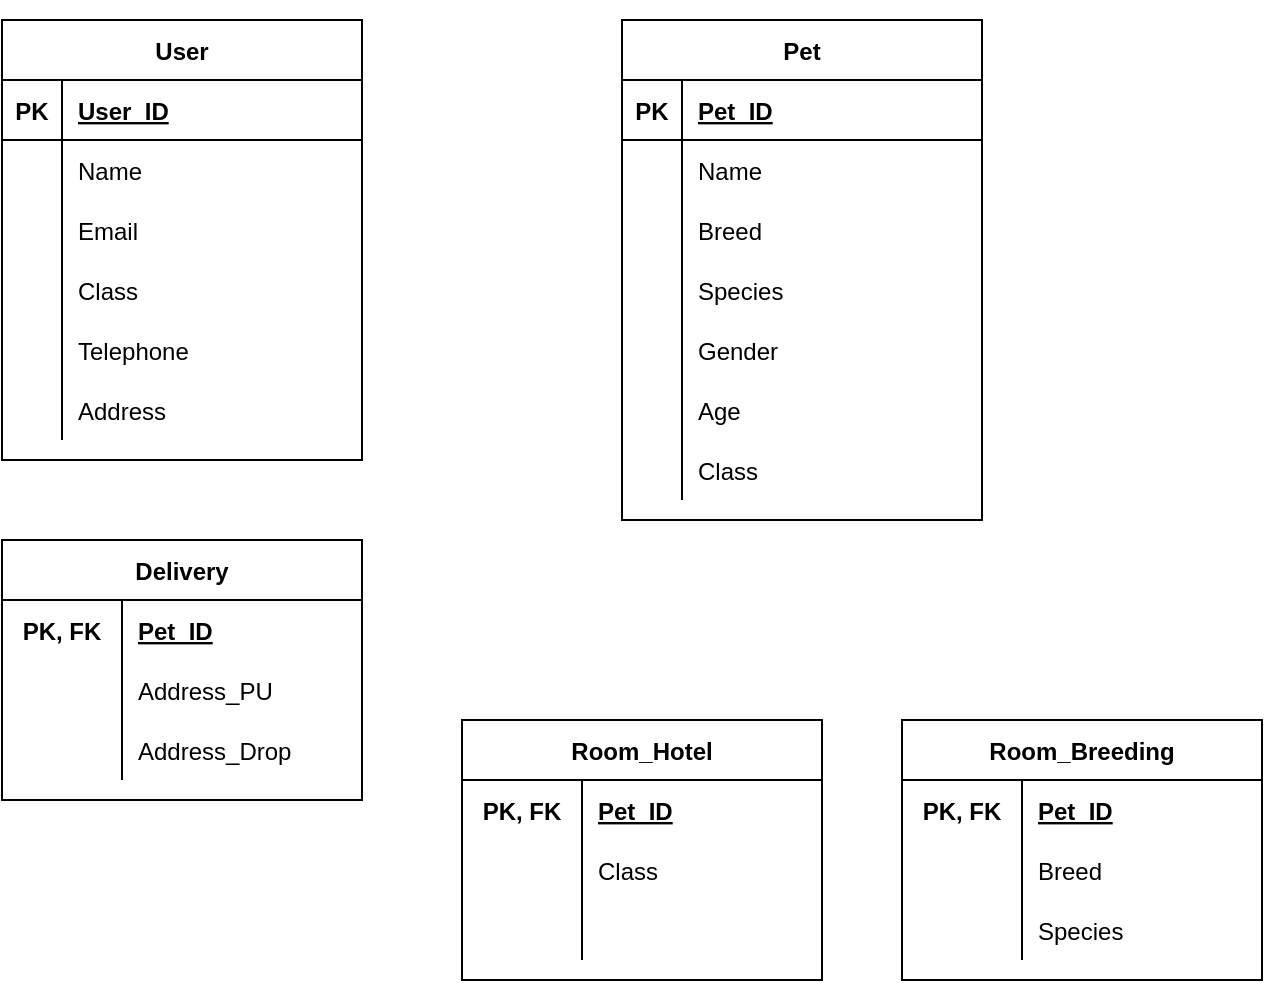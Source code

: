 <mxfile version="15.6.8" type="github">
  <diagram id="2J634cxyii3OIA9NPOQA" name="Page-1">
    <mxGraphModel dx="1022" dy="468" grid="1" gridSize="10" guides="1" tooltips="1" connect="1" arrows="1" fold="1" page="1" pageScale="1" pageWidth="850" pageHeight="1100" math="0" shadow="0">
      <root>
        <mxCell id="0" />
        <mxCell id="1" parent="0" />
        <mxCell id="Y-wysNFGWq9ybCaBHq09-16" value="" style="group" vertex="1" connectable="0" parent="1">
          <mxGeometry x="100" y="60" width="180" height="230" as="geometry" />
        </mxCell>
        <mxCell id="Y-wysNFGWq9ybCaBHq09-14" value="" style="shape=partialRectangle;connectable=0;fillColor=none;top=0;left=0;bottom=0;right=0;editable=1;overflow=hidden;" vertex="1" parent="Y-wysNFGWq9ybCaBHq09-16">
          <mxGeometry y="175" width="30" height="35" as="geometry">
            <mxRectangle width="30" height="30" as="alternateBounds" />
          </mxGeometry>
        </mxCell>
        <mxCell id="Y-wysNFGWq9ybCaBHq09-34" value="" style="shape=partialRectangle;connectable=0;fillColor=none;top=0;left=0;bottom=0;right=0;align=left;spacingLeft=6;overflow=hidden;" vertex="1" parent="Y-wysNFGWq9ybCaBHq09-16">
          <mxGeometry x="30" y="150" width="150" height="30" as="geometry">
            <mxRectangle width="150" height="30" as="alternateBounds" />
          </mxGeometry>
        </mxCell>
        <mxCell id="Y-wysNFGWq9ybCaBHq09-35" value="User" style="shape=table;startSize=30;container=1;collapsible=1;childLayout=tableLayout;fixedRows=1;rowLines=0;fontStyle=1;align=center;resizeLast=1;" vertex="1" parent="Y-wysNFGWq9ybCaBHq09-16">
          <mxGeometry x="-30" y="10" width="180" height="220" as="geometry" />
        </mxCell>
        <mxCell id="Y-wysNFGWq9ybCaBHq09-36" value="" style="shape=partialRectangle;collapsible=0;dropTarget=0;pointerEvents=0;fillColor=none;top=0;left=0;bottom=1;right=0;points=[[0,0.5],[1,0.5]];portConstraint=eastwest;" vertex="1" parent="Y-wysNFGWq9ybCaBHq09-35">
          <mxGeometry y="30" width="180" height="30" as="geometry" />
        </mxCell>
        <mxCell id="Y-wysNFGWq9ybCaBHq09-37" value="PK" style="shape=partialRectangle;connectable=0;fillColor=none;top=0;left=0;bottom=0;right=0;fontStyle=1;overflow=hidden;" vertex="1" parent="Y-wysNFGWq9ybCaBHq09-36">
          <mxGeometry width="30" height="30" as="geometry">
            <mxRectangle width="30" height="30" as="alternateBounds" />
          </mxGeometry>
        </mxCell>
        <mxCell id="Y-wysNFGWq9ybCaBHq09-38" value="User_ID" style="shape=partialRectangle;connectable=0;fillColor=none;top=0;left=0;bottom=0;right=0;align=left;spacingLeft=6;fontStyle=5;overflow=hidden;" vertex="1" parent="Y-wysNFGWq9ybCaBHq09-36">
          <mxGeometry x="30" width="150" height="30" as="geometry">
            <mxRectangle width="150" height="30" as="alternateBounds" />
          </mxGeometry>
        </mxCell>
        <mxCell id="Y-wysNFGWq9ybCaBHq09-39" value="" style="shape=partialRectangle;collapsible=0;dropTarget=0;pointerEvents=0;fillColor=none;top=0;left=0;bottom=0;right=0;points=[[0,0.5],[1,0.5]];portConstraint=eastwest;" vertex="1" parent="Y-wysNFGWq9ybCaBHq09-35">
          <mxGeometry y="60" width="180" height="30" as="geometry" />
        </mxCell>
        <mxCell id="Y-wysNFGWq9ybCaBHq09-40" value="" style="shape=partialRectangle;connectable=0;fillColor=none;top=0;left=0;bottom=0;right=0;editable=1;overflow=hidden;" vertex="1" parent="Y-wysNFGWq9ybCaBHq09-39">
          <mxGeometry width="30" height="30" as="geometry">
            <mxRectangle width="30" height="30" as="alternateBounds" />
          </mxGeometry>
        </mxCell>
        <mxCell id="Y-wysNFGWq9ybCaBHq09-41" value="Name" style="shape=partialRectangle;connectable=0;fillColor=none;top=0;left=0;bottom=0;right=0;align=left;spacingLeft=6;overflow=hidden;" vertex="1" parent="Y-wysNFGWq9ybCaBHq09-39">
          <mxGeometry x="30" width="150" height="30" as="geometry">
            <mxRectangle width="150" height="30" as="alternateBounds" />
          </mxGeometry>
        </mxCell>
        <mxCell id="Y-wysNFGWq9ybCaBHq09-42" value="" style="shape=partialRectangle;collapsible=0;dropTarget=0;pointerEvents=0;fillColor=none;top=0;left=0;bottom=0;right=0;points=[[0,0.5],[1,0.5]];portConstraint=eastwest;" vertex="1" parent="Y-wysNFGWq9ybCaBHq09-35">
          <mxGeometry y="90" width="180" height="30" as="geometry" />
        </mxCell>
        <mxCell id="Y-wysNFGWq9ybCaBHq09-43" value="" style="shape=partialRectangle;connectable=0;fillColor=none;top=0;left=0;bottom=0;right=0;editable=1;overflow=hidden;" vertex="1" parent="Y-wysNFGWq9ybCaBHq09-42">
          <mxGeometry width="30" height="30" as="geometry">
            <mxRectangle width="30" height="30" as="alternateBounds" />
          </mxGeometry>
        </mxCell>
        <mxCell id="Y-wysNFGWq9ybCaBHq09-44" value="Email" style="shape=partialRectangle;connectable=0;fillColor=none;top=0;left=0;bottom=0;right=0;align=left;spacingLeft=6;overflow=hidden;" vertex="1" parent="Y-wysNFGWq9ybCaBHq09-42">
          <mxGeometry x="30" width="150" height="30" as="geometry">
            <mxRectangle width="150" height="30" as="alternateBounds" />
          </mxGeometry>
        </mxCell>
        <mxCell id="Y-wysNFGWq9ybCaBHq09-51" style="shape=partialRectangle;collapsible=0;dropTarget=0;pointerEvents=0;fillColor=none;top=0;left=0;bottom=0;right=0;points=[[0,0.5],[1,0.5]];portConstraint=eastwest;" vertex="1" parent="Y-wysNFGWq9ybCaBHq09-35">
          <mxGeometry y="120" width="180" height="30" as="geometry" />
        </mxCell>
        <mxCell id="Y-wysNFGWq9ybCaBHq09-52" style="shape=partialRectangle;connectable=0;fillColor=none;top=0;left=0;bottom=0;right=0;editable=1;overflow=hidden;" vertex="1" parent="Y-wysNFGWq9ybCaBHq09-51">
          <mxGeometry width="30" height="30" as="geometry">
            <mxRectangle width="30" height="30" as="alternateBounds" />
          </mxGeometry>
        </mxCell>
        <mxCell id="Y-wysNFGWq9ybCaBHq09-53" value="Class" style="shape=partialRectangle;connectable=0;fillColor=none;top=0;left=0;bottom=0;right=0;align=left;spacingLeft=6;overflow=hidden;" vertex="1" parent="Y-wysNFGWq9ybCaBHq09-51">
          <mxGeometry x="30" width="150" height="30" as="geometry">
            <mxRectangle width="150" height="30" as="alternateBounds" />
          </mxGeometry>
        </mxCell>
        <mxCell id="Y-wysNFGWq9ybCaBHq09-48" style="shape=partialRectangle;collapsible=0;dropTarget=0;pointerEvents=0;fillColor=none;top=0;left=0;bottom=0;right=0;points=[[0,0.5],[1,0.5]];portConstraint=eastwest;" vertex="1" parent="Y-wysNFGWq9ybCaBHq09-35">
          <mxGeometry y="150" width="180" height="30" as="geometry" />
        </mxCell>
        <mxCell id="Y-wysNFGWq9ybCaBHq09-49" style="shape=partialRectangle;connectable=0;fillColor=none;top=0;left=0;bottom=0;right=0;editable=1;overflow=hidden;" vertex="1" parent="Y-wysNFGWq9ybCaBHq09-48">
          <mxGeometry width="30" height="30" as="geometry">
            <mxRectangle width="30" height="30" as="alternateBounds" />
          </mxGeometry>
        </mxCell>
        <mxCell id="Y-wysNFGWq9ybCaBHq09-50" value="Telephone" style="shape=partialRectangle;connectable=0;fillColor=none;top=0;left=0;bottom=0;right=0;align=left;spacingLeft=6;overflow=hidden;" vertex="1" parent="Y-wysNFGWq9ybCaBHq09-48">
          <mxGeometry x="30" width="150" height="30" as="geometry">
            <mxRectangle width="150" height="30" as="alternateBounds" />
          </mxGeometry>
        </mxCell>
        <mxCell id="Y-wysNFGWq9ybCaBHq09-45" value="" style="shape=partialRectangle;collapsible=0;dropTarget=0;pointerEvents=0;fillColor=none;top=0;left=0;bottom=0;right=0;points=[[0,0.5],[1,0.5]];portConstraint=eastwest;" vertex="1" parent="Y-wysNFGWq9ybCaBHq09-35">
          <mxGeometry y="180" width="180" height="30" as="geometry" />
        </mxCell>
        <mxCell id="Y-wysNFGWq9ybCaBHq09-46" value="" style="shape=partialRectangle;connectable=0;fillColor=none;top=0;left=0;bottom=0;right=0;editable=1;overflow=hidden;" vertex="1" parent="Y-wysNFGWq9ybCaBHq09-45">
          <mxGeometry width="30" height="30" as="geometry">
            <mxRectangle width="30" height="30" as="alternateBounds" />
          </mxGeometry>
        </mxCell>
        <mxCell id="Y-wysNFGWq9ybCaBHq09-47" value="Address" style="shape=partialRectangle;connectable=0;fillColor=none;top=0;left=0;bottom=0;right=0;align=left;spacingLeft=6;overflow=hidden;" vertex="1" parent="Y-wysNFGWq9ybCaBHq09-45">
          <mxGeometry x="30" width="150" height="30" as="geometry">
            <mxRectangle width="150" height="30" as="alternateBounds" />
          </mxGeometry>
        </mxCell>
        <mxCell id="Y-wysNFGWq9ybCaBHq09-54" value="Pet" style="shape=table;startSize=30;container=1;collapsible=1;childLayout=tableLayout;fixedRows=1;rowLines=0;fontStyle=1;align=center;resizeLast=1;" vertex="1" parent="1">
          <mxGeometry x="380" y="70" width="180" height="250" as="geometry" />
        </mxCell>
        <mxCell id="Y-wysNFGWq9ybCaBHq09-55" value="" style="shape=partialRectangle;collapsible=0;dropTarget=0;pointerEvents=0;fillColor=none;top=0;left=0;bottom=1;right=0;points=[[0,0.5],[1,0.5]];portConstraint=eastwest;" vertex="1" parent="Y-wysNFGWq9ybCaBHq09-54">
          <mxGeometry y="30" width="180" height="30" as="geometry" />
        </mxCell>
        <mxCell id="Y-wysNFGWq9ybCaBHq09-56" value="PK" style="shape=partialRectangle;connectable=0;fillColor=none;top=0;left=0;bottom=0;right=0;fontStyle=1;overflow=hidden;" vertex="1" parent="Y-wysNFGWq9ybCaBHq09-55">
          <mxGeometry width="30" height="30" as="geometry">
            <mxRectangle width="30" height="30" as="alternateBounds" />
          </mxGeometry>
        </mxCell>
        <mxCell id="Y-wysNFGWq9ybCaBHq09-57" value="Pet_ID" style="shape=partialRectangle;connectable=0;fillColor=none;top=0;left=0;bottom=0;right=0;align=left;spacingLeft=6;fontStyle=5;overflow=hidden;" vertex="1" parent="Y-wysNFGWq9ybCaBHq09-55">
          <mxGeometry x="30" width="150" height="30" as="geometry">
            <mxRectangle width="150" height="30" as="alternateBounds" />
          </mxGeometry>
        </mxCell>
        <mxCell id="Y-wysNFGWq9ybCaBHq09-58" value="" style="shape=partialRectangle;collapsible=0;dropTarget=0;pointerEvents=0;fillColor=none;top=0;left=0;bottom=0;right=0;points=[[0,0.5],[1,0.5]];portConstraint=eastwest;" vertex="1" parent="Y-wysNFGWq9ybCaBHq09-54">
          <mxGeometry y="60" width="180" height="30" as="geometry" />
        </mxCell>
        <mxCell id="Y-wysNFGWq9ybCaBHq09-59" value="" style="shape=partialRectangle;connectable=0;fillColor=none;top=0;left=0;bottom=0;right=0;editable=1;overflow=hidden;" vertex="1" parent="Y-wysNFGWq9ybCaBHq09-58">
          <mxGeometry width="30" height="30" as="geometry">
            <mxRectangle width="30" height="30" as="alternateBounds" />
          </mxGeometry>
        </mxCell>
        <mxCell id="Y-wysNFGWq9ybCaBHq09-60" value="Name" style="shape=partialRectangle;connectable=0;fillColor=none;top=0;left=0;bottom=0;right=0;align=left;spacingLeft=6;overflow=hidden;" vertex="1" parent="Y-wysNFGWq9ybCaBHq09-58">
          <mxGeometry x="30" width="150" height="30" as="geometry">
            <mxRectangle width="150" height="30" as="alternateBounds" />
          </mxGeometry>
        </mxCell>
        <mxCell id="Y-wysNFGWq9ybCaBHq09-61" value="" style="shape=partialRectangle;collapsible=0;dropTarget=0;pointerEvents=0;fillColor=none;top=0;left=0;bottom=0;right=0;points=[[0,0.5],[1,0.5]];portConstraint=eastwest;" vertex="1" parent="Y-wysNFGWq9ybCaBHq09-54">
          <mxGeometry y="90" width="180" height="30" as="geometry" />
        </mxCell>
        <mxCell id="Y-wysNFGWq9ybCaBHq09-62" value="" style="shape=partialRectangle;connectable=0;fillColor=none;top=0;left=0;bottom=0;right=0;editable=1;overflow=hidden;" vertex="1" parent="Y-wysNFGWq9ybCaBHq09-61">
          <mxGeometry width="30" height="30" as="geometry">
            <mxRectangle width="30" height="30" as="alternateBounds" />
          </mxGeometry>
        </mxCell>
        <mxCell id="Y-wysNFGWq9ybCaBHq09-63" value="Breed" style="shape=partialRectangle;connectable=0;fillColor=none;top=0;left=0;bottom=0;right=0;align=left;spacingLeft=6;overflow=hidden;" vertex="1" parent="Y-wysNFGWq9ybCaBHq09-61">
          <mxGeometry x="30" width="150" height="30" as="geometry">
            <mxRectangle width="150" height="30" as="alternateBounds" />
          </mxGeometry>
        </mxCell>
        <mxCell id="Y-wysNFGWq9ybCaBHq09-76" style="shape=partialRectangle;collapsible=0;dropTarget=0;pointerEvents=0;fillColor=none;top=0;left=0;bottom=0;right=0;points=[[0,0.5],[1,0.5]];portConstraint=eastwest;" vertex="1" parent="Y-wysNFGWq9ybCaBHq09-54">
          <mxGeometry y="120" width="180" height="30" as="geometry" />
        </mxCell>
        <mxCell id="Y-wysNFGWq9ybCaBHq09-77" style="shape=partialRectangle;connectable=0;fillColor=none;top=0;left=0;bottom=0;right=0;editable=1;overflow=hidden;" vertex="1" parent="Y-wysNFGWq9ybCaBHq09-76">
          <mxGeometry width="30" height="30" as="geometry">
            <mxRectangle width="30" height="30" as="alternateBounds" />
          </mxGeometry>
        </mxCell>
        <mxCell id="Y-wysNFGWq9ybCaBHq09-78" value="Species" style="shape=partialRectangle;connectable=0;fillColor=none;top=0;left=0;bottom=0;right=0;align=left;spacingLeft=6;overflow=hidden;" vertex="1" parent="Y-wysNFGWq9ybCaBHq09-76">
          <mxGeometry x="30" width="150" height="30" as="geometry">
            <mxRectangle width="150" height="30" as="alternateBounds" />
          </mxGeometry>
        </mxCell>
        <mxCell id="Y-wysNFGWq9ybCaBHq09-64" value="" style="shape=partialRectangle;collapsible=0;dropTarget=0;pointerEvents=0;fillColor=none;top=0;left=0;bottom=0;right=0;points=[[0,0.5],[1,0.5]];portConstraint=eastwest;" vertex="1" parent="Y-wysNFGWq9ybCaBHq09-54">
          <mxGeometry y="150" width="180" height="30" as="geometry" />
        </mxCell>
        <mxCell id="Y-wysNFGWq9ybCaBHq09-65" value="" style="shape=partialRectangle;connectable=0;fillColor=none;top=0;left=0;bottom=0;right=0;editable=1;overflow=hidden;" vertex="1" parent="Y-wysNFGWq9ybCaBHq09-64">
          <mxGeometry width="30" height="30" as="geometry">
            <mxRectangle width="30" height="30" as="alternateBounds" />
          </mxGeometry>
        </mxCell>
        <mxCell id="Y-wysNFGWq9ybCaBHq09-66" value="Gender" style="shape=partialRectangle;connectable=0;fillColor=none;top=0;left=0;bottom=0;right=0;align=left;spacingLeft=6;overflow=hidden;" vertex="1" parent="Y-wysNFGWq9ybCaBHq09-64">
          <mxGeometry x="30" width="150" height="30" as="geometry">
            <mxRectangle width="150" height="30" as="alternateBounds" />
          </mxGeometry>
        </mxCell>
        <mxCell id="Y-wysNFGWq9ybCaBHq09-67" style="shape=partialRectangle;collapsible=0;dropTarget=0;pointerEvents=0;fillColor=none;top=0;left=0;bottom=0;right=0;points=[[0,0.5],[1,0.5]];portConstraint=eastwest;" vertex="1" parent="Y-wysNFGWq9ybCaBHq09-54">
          <mxGeometry y="180" width="180" height="30" as="geometry" />
        </mxCell>
        <mxCell id="Y-wysNFGWq9ybCaBHq09-68" style="shape=partialRectangle;connectable=0;fillColor=none;top=0;left=0;bottom=0;right=0;editable=1;overflow=hidden;" vertex="1" parent="Y-wysNFGWq9ybCaBHq09-67">
          <mxGeometry width="30" height="30" as="geometry">
            <mxRectangle width="30" height="30" as="alternateBounds" />
          </mxGeometry>
        </mxCell>
        <mxCell id="Y-wysNFGWq9ybCaBHq09-69" value="Age" style="shape=partialRectangle;connectable=0;fillColor=none;top=0;left=0;bottom=0;right=0;align=left;spacingLeft=6;overflow=hidden;" vertex="1" parent="Y-wysNFGWq9ybCaBHq09-67">
          <mxGeometry x="30" width="150" height="30" as="geometry">
            <mxRectangle width="150" height="30" as="alternateBounds" />
          </mxGeometry>
        </mxCell>
        <mxCell id="Y-wysNFGWq9ybCaBHq09-73" style="shape=partialRectangle;collapsible=0;dropTarget=0;pointerEvents=0;fillColor=none;top=0;left=0;bottom=0;right=0;points=[[0,0.5],[1,0.5]];portConstraint=eastwest;" vertex="1" parent="Y-wysNFGWq9ybCaBHq09-54">
          <mxGeometry y="210" width="180" height="30" as="geometry" />
        </mxCell>
        <mxCell id="Y-wysNFGWq9ybCaBHq09-74" style="shape=partialRectangle;connectable=0;fillColor=none;top=0;left=0;bottom=0;right=0;editable=1;overflow=hidden;" vertex="1" parent="Y-wysNFGWq9ybCaBHq09-73">
          <mxGeometry width="30" height="30" as="geometry">
            <mxRectangle width="30" height="30" as="alternateBounds" />
          </mxGeometry>
        </mxCell>
        <mxCell id="Y-wysNFGWq9ybCaBHq09-75" value="Class" style="shape=partialRectangle;connectable=0;fillColor=none;top=0;left=0;bottom=0;right=0;align=left;spacingLeft=6;overflow=hidden;" vertex="1" parent="Y-wysNFGWq9ybCaBHq09-73">
          <mxGeometry x="30" width="150" height="30" as="geometry">
            <mxRectangle width="150" height="30" as="alternateBounds" />
          </mxGeometry>
        </mxCell>
        <mxCell id="Y-wysNFGWq9ybCaBHq09-92" value="Delivery" style="shape=table;startSize=30;container=1;collapsible=1;childLayout=tableLayout;fixedRows=1;rowLines=0;fontStyle=1;align=center;resizeLast=1;" vertex="1" parent="1">
          <mxGeometry x="70" y="330" width="180" height="130" as="geometry" />
        </mxCell>
        <mxCell id="Y-wysNFGWq9ybCaBHq09-93" value="" style="shape=partialRectangle;collapsible=0;dropTarget=0;pointerEvents=0;fillColor=none;top=0;left=0;bottom=0;right=0;points=[[0,0.5],[1,0.5]];portConstraint=eastwest;" vertex="1" parent="Y-wysNFGWq9ybCaBHq09-92">
          <mxGeometry y="30" width="180" height="30" as="geometry" />
        </mxCell>
        <mxCell id="Y-wysNFGWq9ybCaBHq09-94" value="PK, FK" style="shape=partialRectangle;connectable=0;fillColor=none;top=0;left=0;bottom=0;right=0;fontStyle=1;overflow=hidden;" vertex="1" parent="Y-wysNFGWq9ybCaBHq09-93">
          <mxGeometry width="60" height="30" as="geometry">
            <mxRectangle width="60" height="30" as="alternateBounds" />
          </mxGeometry>
        </mxCell>
        <mxCell id="Y-wysNFGWq9ybCaBHq09-95" value="Pet_ID" style="shape=partialRectangle;connectable=0;fillColor=none;top=0;left=0;bottom=0;right=0;align=left;spacingLeft=6;fontStyle=5;overflow=hidden;" vertex="1" parent="Y-wysNFGWq9ybCaBHq09-93">
          <mxGeometry x="60" width="120" height="30" as="geometry">
            <mxRectangle width="120" height="30" as="alternateBounds" />
          </mxGeometry>
        </mxCell>
        <mxCell id="Y-wysNFGWq9ybCaBHq09-99" value="" style="shape=partialRectangle;collapsible=0;dropTarget=0;pointerEvents=0;fillColor=none;top=0;left=0;bottom=0;right=0;points=[[0,0.5],[1,0.5]];portConstraint=eastwest;" vertex="1" parent="Y-wysNFGWq9ybCaBHq09-92">
          <mxGeometry y="60" width="180" height="30" as="geometry" />
        </mxCell>
        <mxCell id="Y-wysNFGWq9ybCaBHq09-100" value="" style="shape=partialRectangle;connectable=0;fillColor=none;top=0;left=0;bottom=0;right=0;editable=1;overflow=hidden;" vertex="1" parent="Y-wysNFGWq9ybCaBHq09-99">
          <mxGeometry width="60" height="30" as="geometry">
            <mxRectangle width="60" height="30" as="alternateBounds" />
          </mxGeometry>
        </mxCell>
        <mxCell id="Y-wysNFGWq9ybCaBHq09-101" value="Address_PU" style="shape=partialRectangle;connectable=0;fillColor=none;top=0;left=0;bottom=0;right=0;align=left;spacingLeft=6;overflow=hidden;" vertex="1" parent="Y-wysNFGWq9ybCaBHq09-99">
          <mxGeometry x="60" width="120" height="30" as="geometry">
            <mxRectangle width="120" height="30" as="alternateBounds" />
          </mxGeometry>
        </mxCell>
        <mxCell id="Y-wysNFGWq9ybCaBHq09-102" value="" style="shape=partialRectangle;collapsible=0;dropTarget=0;pointerEvents=0;fillColor=none;top=0;left=0;bottom=0;right=0;points=[[0,0.5],[1,0.5]];portConstraint=eastwest;" vertex="1" parent="Y-wysNFGWq9ybCaBHq09-92">
          <mxGeometry y="90" width="180" height="30" as="geometry" />
        </mxCell>
        <mxCell id="Y-wysNFGWq9ybCaBHq09-103" value="" style="shape=partialRectangle;connectable=0;fillColor=none;top=0;left=0;bottom=0;right=0;editable=1;overflow=hidden;" vertex="1" parent="Y-wysNFGWq9ybCaBHq09-102">
          <mxGeometry width="60" height="30" as="geometry">
            <mxRectangle width="60" height="30" as="alternateBounds" />
          </mxGeometry>
        </mxCell>
        <mxCell id="Y-wysNFGWq9ybCaBHq09-104" value="Address_Drop" style="shape=partialRectangle;connectable=0;fillColor=none;top=0;left=0;bottom=0;right=0;align=left;spacingLeft=6;overflow=hidden;" vertex="1" parent="Y-wysNFGWq9ybCaBHq09-102">
          <mxGeometry x="60" width="120" height="30" as="geometry">
            <mxRectangle width="120" height="30" as="alternateBounds" />
          </mxGeometry>
        </mxCell>
        <mxCell id="Y-wysNFGWq9ybCaBHq09-121" value="Room_Hotel" style="shape=table;startSize=30;container=1;collapsible=1;childLayout=tableLayout;fixedRows=1;rowLines=0;fontStyle=1;align=center;resizeLast=1;" vertex="1" parent="1">
          <mxGeometry x="300" y="420" width="180" height="130" as="geometry" />
        </mxCell>
        <mxCell id="Y-wysNFGWq9ybCaBHq09-122" value="" style="shape=partialRectangle;collapsible=0;dropTarget=0;pointerEvents=0;fillColor=none;top=0;left=0;bottom=0;right=0;points=[[0,0.5],[1,0.5]];portConstraint=eastwest;" vertex="1" parent="Y-wysNFGWq9ybCaBHq09-121">
          <mxGeometry y="30" width="180" height="30" as="geometry" />
        </mxCell>
        <mxCell id="Y-wysNFGWq9ybCaBHq09-123" value="PK, FK" style="shape=partialRectangle;connectable=0;fillColor=none;top=0;left=0;bottom=0;right=0;fontStyle=1;overflow=hidden;" vertex="1" parent="Y-wysNFGWq9ybCaBHq09-122">
          <mxGeometry width="60" height="30" as="geometry">
            <mxRectangle width="60" height="30" as="alternateBounds" />
          </mxGeometry>
        </mxCell>
        <mxCell id="Y-wysNFGWq9ybCaBHq09-124" value="Pet_ID" style="shape=partialRectangle;connectable=0;fillColor=none;top=0;left=0;bottom=0;right=0;align=left;spacingLeft=6;fontStyle=5;overflow=hidden;" vertex="1" parent="Y-wysNFGWq9ybCaBHq09-122">
          <mxGeometry x="60" width="120" height="30" as="geometry">
            <mxRectangle width="120" height="30" as="alternateBounds" />
          </mxGeometry>
        </mxCell>
        <mxCell id="Y-wysNFGWq9ybCaBHq09-125" value="" style="shape=partialRectangle;collapsible=0;dropTarget=0;pointerEvents=0;fillColor=none;top=0;left=0;bottom=0;right=0;points=[[0,0.5],[1,0.5]];portConstraint=eastwest;" vertex="1" parent="Y-wysNFGWq9ybCaBHq09-121">
          <mxGeometry y="60" width="180" height="30" as="geometry" />
        </mxCell>
        <mxCell id="Y-wysNFGWq9ybCaBHq09-126" value="" style="shape=partialRectangle;connectable=0;fillColor=none;top=0;left=0;bottom=0;right=0;editable=1;overflow=hidden;" vertex="1" parent="Y-wysNFGWq9ybCaBHq09-125">
          <mxGeometry width="60" height="30" as="geometry">
            <mxRectangle width="60" height="30" as="alternateBounds" />
          </mxGeometry>
        </mxCell>
        <mxCell id="Y-wysNFGWq9ybCaBHq09-127" value="Class" style="shape=partialRectangle;connectable=0;fillColor=none;top=0;left=0;bottom=0;right=0;align=left;spacingLeft=6;overflow=hidden;" vertex="1" parent="Y-wysNFGWq9ybCaBHq09-125">
          <mxGeometry x="60" width="120" height="30" as="geometry">
            <mxRectangle width="120" height="30" as="alternateBounds" />
          </mxGeometry>
        </mxCell>
        <mxCell id="Y-wysNFGWq9ybCaBHq09-128" value="" style="shape=partialRectangle;collapsible=0;dropTarget=0;pointerEvents=0;fillColor=none;top=0;left=0;bottom=0;right=0;points=[[0,0.5],[1,0.5]];portConstraint=eastwest;" vertex="1" parent="Y-wysNFGWq9ybCaBHq09-121">
          <mxGeometry y="90" width="180" height="30" as="geometry" />
        </mxCell>
        <mxCell id="Y-wysNFGWq9ybCaBHq09-129" value="" style="shape=partialRectangle;connectable=0;fillColor=none;top=0;left=0;bottom=0;right=0;editable=1;overflow=hidden;" vertex="1" parent="Y-wysNFGWq9ybCaBHq09-128">
          <mxGeometry width="60" height="30" as="geometry">
            <mxRectangle width="60" height="30" as="alternateBounds" />
          </mxGeometry>
        </mxCell>
        <mxCell id="Y-wysNFGWq9ybCaBHq09-130" value="" style="shape=partialRectangle;connectable=0;fillColor=none;top=0;left=0;bottom=0;right=0;align=left;spacingLeft=6;overflow=hidden;" vertex="1" parent="Y-wysNFGWq9ybCaBHq09-128">
          <mxGeometry x="60" width="120" height="30" as="geometry">
            <mxRectangle width="120" height="30" as="alternateBounds" />
          </mxGeometry>
        </mxCell>
        <mxCell id="Y-wysNFGWq9ybCaBHq09-131" value="Room_Breeding" style="shape=table;startSize=30;container=1;collapsible=1;childLayout=tableLayout;fixedRows=1;rowLines=0;fontStyle=1;align=center;resizeLast=1;" vertex="1" parent="1">
          <mxGeometry x="520" y="420" width="180" height="130" as="geometry" />
        </mxCell>
        <mxCell id="Y-wysNFGWq9ybCaBHq09-132" value="" style="shape=partialRectangle;collapsible=0;dropTarget=0;pointerEvents=0;fillColor=none;top=0;left=0;bottom=0;right=0;points=[[0,0.5],[1,0.5]];portConstraint=eastwest;" vertex="1" parent="Y-wysNFGWq9ybCaBHq09-131">
          <mxGeometry y="30" width="180" height="30" as="geometry" />
        </mxCell>
        <mxCell id="Y-wysNFGWq9ybCaBHq09-133" value="PK, FK" style="shape=partialRectangle;connectable=0;fillColor=none;top=0;left=0;bottom=0;right=0;fontStyle=1;overflow=hidden;" vertex="1" parent="Y-wysNFGWq9ybCaBHq09-132">
          <mxGeometry width="60" height="30" as="geometry">
            <mxRectangle width="60" height="30" as="alternateBounds" />
          </mxGeometry>
        </mxCell>
        <mxCell id="Y-wysNFGWq9ybCaBHq09-134" value="Pet_ID" style="shape=partialRectangle;connectable=0;fillColor=none;top=0;left=0;bottom=0;right=0;align=left;spacingLeft=6;fontStyle=5;overflow=hidden;" vertex="1" parent="Y-wysNFGWq9ybCaBHq09-132">
          <mxGeometry x="60" width="120" height="30" as="geometry">
            <mxRectangle width="120" height="30" as="alternateBounds" />
          </mxGeometry>
        </mxCell>
        <mxCell id="Y-wysNFGWq9ybCaBHq09-135" value="" style="shape=partialRectangle;collapsible=0;dropTarget=0;pointerEvents=0;fillColor=none;top=0;left=0;bottom=0;right=0;points=[[0,0.5],[1,0.5]];portConstraint=eastwest;" vertex="1" parent="Y-wysNFGWq9ybCaBHq09-131">
          <mxGeometry y="60" width="180" height="30" as="geometry" />
        </mxCell>
        <mxCell id="Y-wysNFGWq9ybCaBHq09-136" value="" style="shape=partialRectangle;connectable=0;fillColor=none;top=0;left=0;bottom=0;right=0;editable=1;overflow=hidden;" vertex="1" parent="Y-wysNFGWq9ybCaBHq09-135">
          <mxGeometry width="60" height="30" as="geometry">
            <mxRectangle width="60" height="30" as="alternateBounds" />
          </mxGeometry>
        </mxCell>
        <mxCell id="Y-wysNFGWq9ybCaBHq09-137" value="Breed" style="shape=partialRectangle;connectable=0;fillColor=none;top=0;left=0;bottom=0;right=0;align=left;spacingLeft=6;overflow=hidden;" vertex="1" parent="Y-wysNFGWq9ybCaBHq09-135">
          <mxGeometry x="60" width="120" height="30" as="geometry">
            <mxRectangle width="120" height="30" as="alternateBounds" />
          </mxGeometry>
        </mxCell>
        <mxCell id="Y-wysNFGWq9ybCaBHq09-138" value="" style="shape=partialRectangle;collapsible=0;dropTarget=0;pointerEvents=0;fillColor=none;top=0;left=0;bottom=0;right=0;points=[[0,0.5],[1,0.5]];portConstraint=eastwest;" vertex="1" parent="Y-wysNFGWq9ybCaBHq09-131">
          <mxGeometry y="90" width="180" height="30" as="geometry" />
        </mxCell>
        <mxCell id="Y-wysNFGWq9ybCaBHq09-139" value="" style="shape=partialRectangle;connectable=0;fillColor=none;top=0;left=0;bottom=0;right=0;editable=1;overflow=hidden;" vertex="1" parent="Y-wysNFGWq9ybCaBHq09-138">
          <mxGeometry width="60" height="30" as="geometry">
            <mxRectangle width="60" height="30" as="alternateBounds" />
          </mxGeometry>
        </mxCell>
        <mxCell id="Y-wysNFGWq9ybCaBHq09-140" value="Species" style="shape=partialRectangle;connectable=0;fillColor=none;top=0;left=0;bottom=0;right=0;align=left;spacingLeft=6;overflow=hidden;" vertex="1" parent="Y-wysNFGWq9ybCaBHq09-138">
          <mxGeometry x="60" width="120" height="30" as="geometry">
            <mxRectangle width="120" height="30" as="alternateBounds" />
          </mxGeometry>
        </mxCell>
      </root>
    </mxGraphModel>
  </diagram>
</mxfile>
